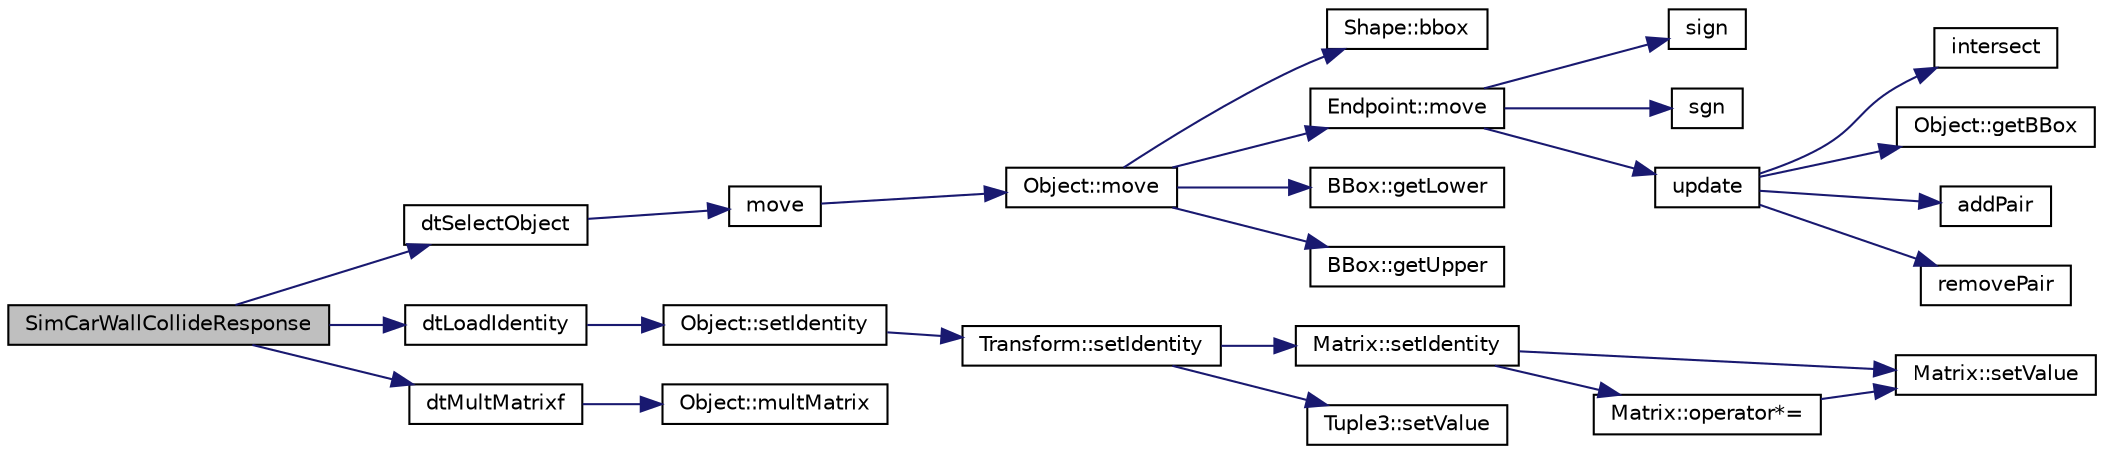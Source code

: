 digraph "SimCarWallCollideResponse"
{
  edge [fontname="Helvetica",fontsize="10",labelfontname="Helvetica",labelfontsize="10"];
  node [fontname="Helvetica",fontsize="10",shape=record];
  rankdir="LR";
  Node1 [label="SimCarWallCollideResponse",height=0.2,width=0.4,color="black", fillcolor="grey75", style="filled", fontcolor="black"];
  Node1 -> Node2 [color="midnightblue",fontsize="10",style="solid",fontname="Helvetica"];
  Node2 [label="dtSelectObject",height=0.2,width=0.4,color="black", fillcolor="white", style="filled",URL="$solid_8h.html#a7a905c57b85966777f975069a1ea41bd"];
  Node2 -> Node3 [color="midnightblue",fontsize="10",style="solid",fontname="Helvetica"];
  Node3 [label="move",height=0.2,width=0.4,color="black", fillcolor="white", style="filled",URL="$_c-api_8cpp.html#a68c0b61b84e4e095b6463cadc275adae"];
  Node3 -> Node4 [color="midnightblue",fontsize="10",style="solid",fontname="Helvetica"];
  Node4 [label="Object::move",height=0.2,width=0.4,color="black", fillcolor="white", style="filled",URL="$class_object.html#a256116a392fdfdad1b3741adf56841b2"];
  Node4 -> Node5 [color="midnightblue",fontsize="10",style="solid",fontname="Helvetica"];
  Node5 [label="Shape::bbox",height=0.2,width=0.4,color="black", fillcolor="white", style="filled",URL="$class_shape.html#aa7c582d58e2499acbad35622eb5f2a71"];
  Node4 -> Node6 [color="midnightblue",fontsize="10",style="solid",fontname="Helvetica"];
  Node6 [label="Endpoint::move",height=0.2,width=0.4,color="black", fillcolor="white", style="filled",URL="$class_endpoint.html#a6bd1ee38ca562d26eecdbacf4012e725"];
  Node6 -> Node7 [color="midnightblue",fontsize="10",style="solid",fontname="Helvetica"];
  Node7 [label="sign",height=0.2,width=0.4,color="black", fillcolor="white", style="filled",URL="$_math_functions_8h.html#a96c13b7e2b0a7c169ee21ca9d5597a2d"];
  Node6 -> Node8 [color="midnightblue",fontsize="10",style="solid",fontname="Helvetica"];
  Node8 [label="sgn",height=0.2,width=0.4,color="black", fillcolor="white", style="filled",URL="$_basic_8h.html#a4097bf376ae66aa490a1322d20257470"];
  Node6 -> Node9 [color="midnightblue",fontsize="10",style="solid",fontname="Helvetica"];
  Node9 [label="update",height=0.2,width=0.4,color="black", fillcolor="white", style="filled",URL="$_endpoint_8cpp.html#a2accefe73b960a585da7a676ec62c950"];
  Node9 -> Node10 [color="midnightblue",fontsize="10",style="solid",fontname="Helvetica"];
  Node10 [label="intersect",height=0.2,width=0.4,color="black", fillcolor="white", style="filled",URL="$_b_box_8h.html#a427b7907596402f7b5f2bfcdf7752c1b"];
  Node9 -> Node11 [color="midnightblue",fontsize="10",style="solid",fontname="Helvetica"];
  Node11 [label="Object::getBBox",height=0.2,width=0.4,color="black", fillcolor="white", style="filled",URL="$class_object.html#af6cb6eb4cf920010ae4ab1fb6494eb95"];
  Node9 -> Node12 [color="midnightblue",fontsize="10",style="solid",fontname="Helvetica"];
  Node12 [label="addPair",height=0.2,width=0.4,color="black", fillcolor="white", style="filled",URL="$_endpoint_8cpp.html#a10dec7a3d9160175da6fe1e56afa1253"];
  Node9 -> Node13 [color="midnightblue",fontsize="10",style="solid",fontname="Helvetica"];
  Node13 [label="removePair",height=0.2,width=0.4,color="black", fillcolor="white", style="filled",URL="$_endpoint_8cpp.html#a913c82ad9ed803e1bd435df1b2d76fa7"];
  Node4 -> Node14 [color="midnightblue",fontsize="10",style="solid",fontname="Helvetica"];
  Node14 [label="BBox::getLower",height=0.2,width=0.4,color="black", fillcolor="white", style="filled",URL="$class_b_box.html#a5210ce96fc3d60375ea9c71772e4b59b"];
  Node4 -> Node15 [color="midnightblue",fontsize="10",style="solid",fontname="Helvetica"];
  Node15 [label="BBox::getUpper",height=0.2,width=0.4,color="black", fillcolor="white", style="filled",URL="$class_b_box.html#a78ba476f08c0895525e6af9e7f2211e3"];
  Node1 -> Node16 [color="midnightblue",fontsize="10",style="solid",fontname="Helvetica"];
  Node16 [label="dtLoadIdentity",height=0.2,width=0.4,color="black", fillcolor="white", style="filled",URL="$solid_8h.html#a5c8481455cc335a90634d922b9de3e99"];
  Node16 -> Node17 [color="midnightblue",fontsize="10",style="solid",fontname="Helvetica"];
  Node17 [label="Object::setIdentity",height=0.2,width=0.4,color="black", fillcolor="white", style="filled",URL="$class_object.html#a5a575a68077e1ecd450770a41864e949"];
  Node17 -> Node18 [color="midnightblue",fontsize="10",style="solid",fontname="Helvetica"];
  Node18 [label="Transform::setIdentity",height=0.2,width=0.4,color="black", fillcolor="white", style="filled",URL="$class_transform.html#ae629833596d63ea55a4d25ae8e50dbe6"];
  Node18 -> Node19 [color="midnightblue",fontsize="10",style="solid",fontname="Helvetica"];
  Node19 [label="Matrix::setIdentity",height=0.2,width=0.4,color="black", fillcolor="white", style="filled",URL="$class_matrix.html#a7c56f28d03ac651fbb3c9af5c5fac653"];
  Node19 -> Node20 [color="midnightblue",fontsize="10",style="solid",fontname="Helvetica"];
  Node20 [label="Matrix::setValue",height=0.2,width=0.4,color="black", fillcolor="white", style="filled",URL="$class_matrix.html#a6db0d5bffe96f02e3ff3ff899e0c4d8d"];
  Node19 -> Node21 [color="midnightblue",fontsize="10",style="solid",fontname="Helvetica"];
  Node21 [label="Matrix::operator*=",height=0.2,width=0.4,color="black", fillcolor="white", style="filled",URL="$class_matrix.html#aac6dd563f8c6f859f3d0760f406a1a58"];
  Node21 -> Node20 [color="midnightblue",fontsize="10",style="solid",fontname="Helvetica"];
  Node18 -> Node22 [color="midnightblue",fontsize="10",style="solid",fontname="Helvetica"];
  Node22 [label="Tuple3::setValue",height=0.2,width=0.4,color="black", fillcolor="white", style="filled",URL="$class_tuple3.html#a3ef593aef12718dc19f9cc0acff26491"];
  Node1 -> Node23 [color="midnightblue",fontsize="10",style="solid",fontname="Helvetica"];
  Node23 [label="dtMultMatrixf",height=0.2,width=0.4,color="black", fillcolor="white", style="filled",URL="$solid_8h.html#aac380bfb7f74f9510b155824e41d4357"];
  Node23 -> Node24 [color="midnightblue",fontsize="10",style="solid",fontname="Helvetica"];
  Node24 [label="Object::multMatrix",height=0.2,width=0.4,color="black", fillcolor="white", style="filled",URL="$class_object.html#a7a955b3da42897bd5e37c16913122229"];
}
